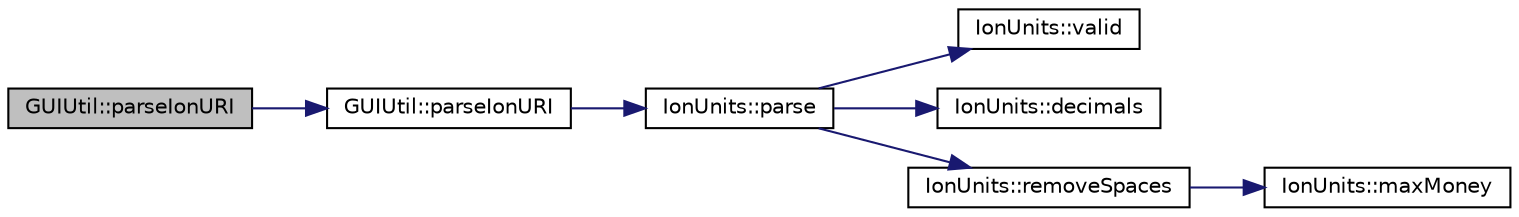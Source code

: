 digraph "GUIUtil::parseIonURI"
{
  edge [fontname="Helvetica",fontsize="10",labelfontname="Helvetica",labelfontsize="10"];
  node [fontname="Helvetica",fontsize="10",shape=record];
  rankdir="LR";
  Node203 [label="GUIUtil::parseIonURI",height=0.2,width=0.4,color="black", fillcolor="grey75", style="filled", fontcolor="black"];
  Node203 -> Node204 [color="midnightblue",fontsize="10",style="solid",fontname="Helvetica"];
  Node204 [label="GUIUtil::parseIonURI",height=0.2,width=0.4,color="black", fillcolor="white", style="filled",URL="$d1/d87/namespace_g_u_i_util.html#a8a5f56b34100f25364d1a2e722a2d0e9"];
  Node204 -> Node205 [color="midnightblue",fontsize="10",style="solid",fontname="Helvetica"];
  Node205 [label="IonUnits::parse",height=0.2,width=0.4,color="black", fillcolor="white", style="filled",URL="$d7/dab/class_ion_units.html#a25349c520a1994f8c772db61b23208d6",tooltip="Parse string to coin amount. "];
  Node205 -> Node206 [color="midnightblue",fontsize="10",style="solid",fontname="Helvetica"];
  Node206 [label="IonUnits::valid",height=0.2,width=0.4,color="black", fillcolor="white", style="filled",URL="$d7/dab/class_ion_units.html#a23c5b1306ed473dbb2375a6675a2ce13",tooltip="Is unit ID valid? "];
  Node205 -> Node207 [color="midnightblue",fontsize="10",style="solid",fontname="Helvetica"];
  Node207 [label="IonUnits::decimals",height=0.2,width=0.4,color="black", fillcolor="white", style="filled",URL="$d7/dab/class_ion_units.html#a5e9c7a5b666b858c171760273c51c9d7",tooltip="Number of decimals left. "];
  Node205 -> Node208 [color="midnightblue",fontsize="10",style="solid",fontname="Helvetica"];
  Node208 [label="IonUnits::removeSpaces",height=0.2,width=0.4,color="black", fillcolor="white", style="filled",URL="$d7/dab/class_ion_units.html#a3076278f67f3b32262dcbaa4944698f4"];
  Node208 -> Node209 [color="midnightblue",fontsize="10",style="solid",fontname="Helvetica"];
  Node209 [label="IonUnits::maxMoney",height=0.2,width=0.4,color="black", fillcolor="white", style="filled",URL="$d7/dab/class_ion_units.html#ad263cf356fe762bfe92eb11f2306c36a",tooltip="Return maximum number of base units (Satoshis) "];
}
